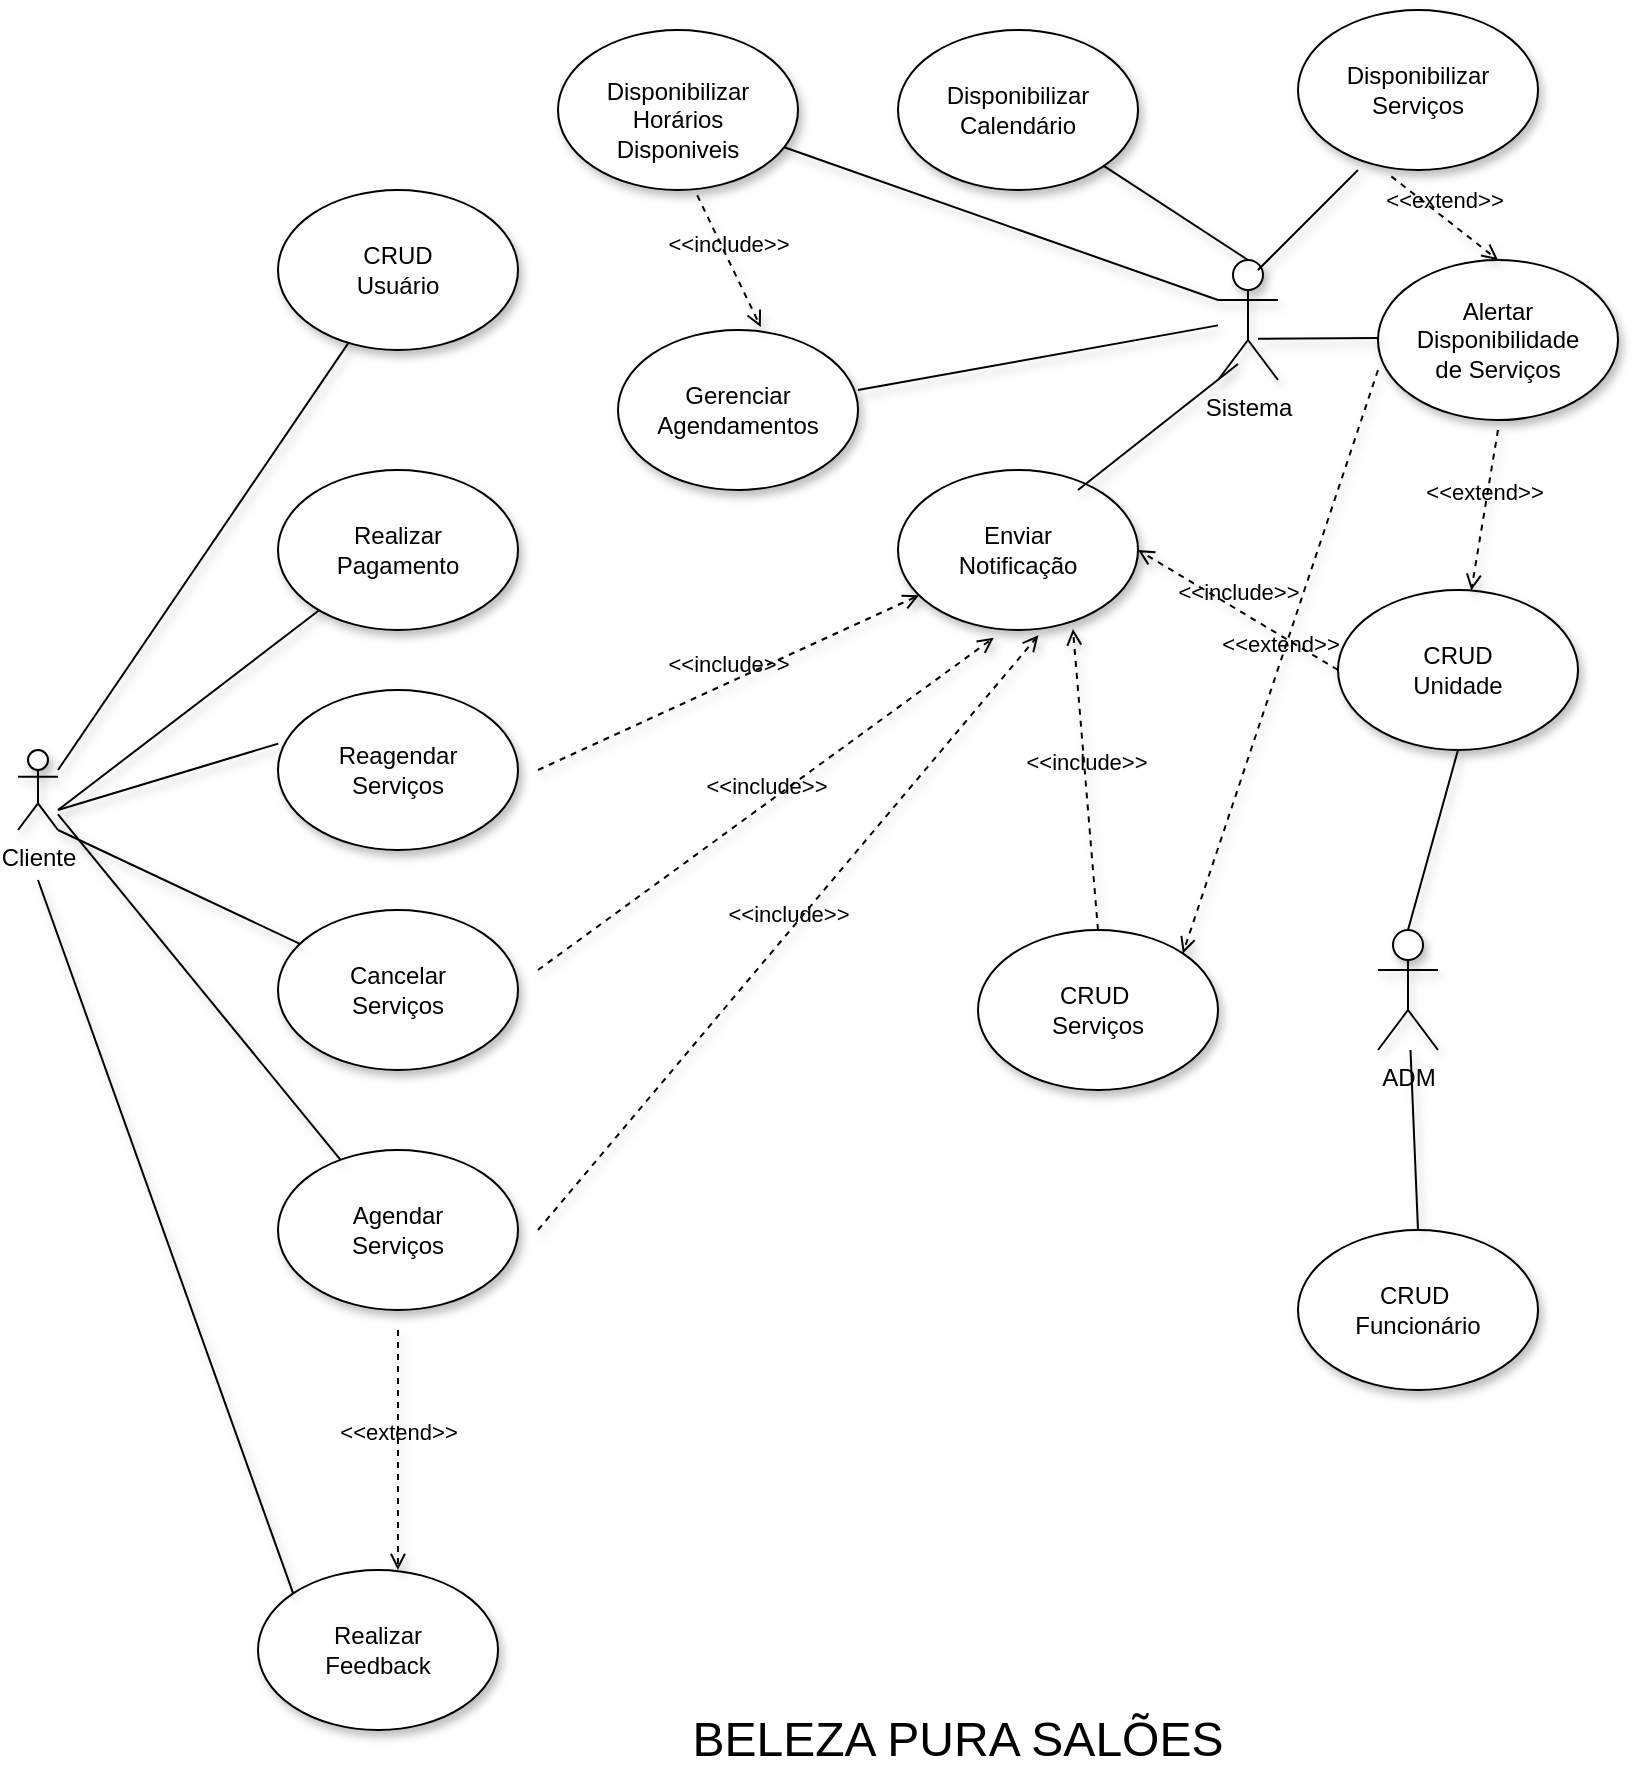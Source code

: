<mxfile version="26.2.9" pages="2">
  <diagram name="Página-1" id="em8bCoAR66-FpL1_pSF8">
    <mxGraphModel dx="2185" dy="1163" grid="1" gridSize="10" guides="1" tooltips="1" connect="1" arrows="1" fold="1" page="1" pageScale="1" pageWidth="827" pageHeight="1169" math="0" shadow="0">
      <root>
        <mxCell id="0" />
        <mxCell id="1" parent="0" />
        <mxCell id="BfpYt8TM3IG0nxU2kt0y-44" value="" style="ellipse;whiteSpace=wrap;html=1;shadow=1;" parent="1" vertex="1">
          <mxGeometry x="480" y="170" width="120" height="80" as="geometry" />
        </mxCell>
        <mxCell id="BfpYt8TM3IG0nxU2kt0y-1" value="Cliente" style="shape=umlActor;verticalLabelPosition=bottom;verticalAlign=top;html=1;outlineConnect=0;shadow=1;" parent="1" vertex="1">
          <mxGeometry x="40" y="530" width="20" height="40" as="geometry" />
        </mxCell>
        <mxCell id="BfpYt8TM3IG0nxU2kt0y-2" value="ADM" style="shape=umlActor;verticalLabelPosition=bottom;verticalAlign=top;html=1;outlineConnect=0;shadow=1;" parent="1" vertex="1">
          <mxGeometry x="720" y="620" width="30" height="60" as="geometry" />
        </mxCell>
        <mxCell id="BfpYt8TM3IG0nxU2kt0y-4" value="" style="ellipse;whiteSpace=wrap;html=1;shadow=1;" parent="1" vertex="1">
          <mxGeometry x="170" y="250" width="120" height="80" as="geometry" />
        </mxCell>
        <mxCell id="BfpYt8TM3IG0nxU2kt0y-5" value="" style="ellipse;whiteSpace=wrap;html=1;shadow=1;" parent="1" vertex="1">
          <mxGeometry x="680" y="770" width="120" height="80" as="geometry" />
        </mxCell>
        <mxCell id="BfpYt8TM3IG0nxU2kt0y-6" value="CRUD Usuário" style="text;html=1;align=center;verticalAlign=middle;whiteSpace=wrap;rounded=0;shadow=1;" parent="1" vertex="1">
          <mxGeometry x="200" y="275" width="60" height="30" as="geometry" />
        </mxCell>
        <mxCell id="BfpYt8TM3IG0nxU2kt0y-7" value="" style="ellipse;whiteSpace=wrap;html=1;shadow=1;" parent="1" vertex="1">
          <mxGeometry x="170" y="390" width="120" height="80" as="geometry" />
        </mxCell>
        <mxCell id="BfpYt8TM3IG0nxU2kt0y-8" value="CRUD&amp;nbsp;&lt;div&gt;Funcionário&lt;/div&gt;" style="text;html=1;align=center;verticalAlign=middle;whiteSpace=wrap;rounded=0;shadow=1;" parent="1" vertex="1">
          <mxGeometry x="710" y="795" width="60" height="30" as="geometry" />
        </mxCell>
        <mxCell id="BfpYt8TM3IG0nxU2kt0y-10" value="" style="ellipse;whiteSpace=wrap;html=1;shadow=1;" parent="1" vertex="1">
          <mxGeometry x="170" y="500" width="120" height="80" as="geometry" />
        </mxCell>
        <mxCell id="BfpYt8TM3IG0nxU2kt0y-11" value="" style="ellipse;whiteSpace=wrap;html=1;shadow=1;" parent="1" vertex="1">
          <mxGeometry x="170" y="730" width="120" height="80" as="geometry" />
        </mxCell>
        <mxCell id="BfpYt8TM3IG0nxU2kt0y-12" value="" style="ellipse;whiteSpace=wrap;html=1;shadow=1;" parent="1" vertex="1">
          <mxGeometry x="480" y="390" width="120" height="80" as="geometry" />
        </mxCell>
        <mxCell id="BfpYt8TM3IG0nxU2kt0y-13" value="" style="ellipse;whiteSpace=wrap;html=1;shadow=1;" parent="1" vertex="1">
          <mxGeometry x="680" y="160" width="120" height="80" as="geometry" />
        </mxCell>
        <mxCell id="BfpYt8TM3IG0nxU2kt0y-14" value="" style="ellipse;whiteSpace=wrap;html=1;shadow=1;" parent="1" vertex="1">
          <mxGeometry x="310" y="170" width="120" height="80" as="geometry" />
        </mxCell>
        <mxCell id="BfpYt8TM3IG0nxU2kt0y-15" value="" style="ellipse;whiteSpace=wrap;html=1;shadow=1;" parent="1" vertex="1">
          <mxGeometry x="720" y="285" width="120" height="80" as="geometry" />
        </mxCell>
        <mxCell id="BfpYt8TM3IG0nxU2kt0y-16" value="" style="ellipse;whiteSpace=wrap;html=1;shadow=1;" parent="1" vertex="1">
          <mxGeometry x="160" y="940" width="120" height="80" as="geometry" />
        </mxCell>
        <mxCell id="BfpYt8TM3IG0nxU2kt0y-17" value="" style="ellipse;whiteSpace=wrap;html=1;shadow=1;" parent="1" vertex="1">
          <mxGeometry x="340" y="320" width="120" height="80" as="geometry" />
        </mxCell>
        <mxCell id="BfpYt8TM3IG0nxU2kt0y-19" value="" style="ellipse;whiteSpace=wrap;html=1;shadow=1;" parent="1" vertex="1">
          <mxGeometry x="170" y="610" width="120" height="80" as="geometry" />
        </mxCell>
        <mxCell id="BfpYt8TM3IG0nxU2kt0y-20" value="Reagendar Serviços" style="text;html=1;align=center;verticalAlign=middle;whiteSpace=wrap;rounded=0;shadow=1;" parent="1" vertex="1">
          <mxGeometry x="200" y="525" width="60" height="30" as="geometry" />
        </mxCell>
        <mxCell id="BfpYt8TM3IG0nxU2kt0y-21" value="Cancelar Serviços" style="text;html=1;align=center;verticalAlign=middle;whiteSpace=wrap;rounded=0;shadow=1;" parent="1" vertex="1">
          <mxGeometry x="200" y="635" width="60" height="30" as="geometry" />
        </mxCell>
        <mxCell id="BfpYt8TM3IG0nxU2kt0y-22" value="Disponibilizar Calendário" style="text;html=1;align=center;verticalAlign=middle;whiteSpace=wrap;rounded=0;shadow=1;" parent="1" vertex="1">
          <mxGeometry x="510" y="195" width="60" height="30" as="geometry" />
        </mxCell>
        <mxCell id="BfpYt8TM3IG0nxU2kt0y-23" value="Realizar Pagamento" style="text;html=1;align=center;verticalAlign=middle;whiteSpace=wrap;rounded=0;shadow=1;" parent="1" vertex="1">
          <mxGeometry x="200" y="415" width="60" height="30" as="geometry" />
        </mxCell>
        <mxCell id="BfpYt8TM3IG0nxU2kt0y-24" value="Realizar Feedback" style="text;html=1;align=center;verticalAlign=middle;whiteSpace=wrap;rounded=0;shadow=1;" parent="1" vertex="1">
          <mxGeometry x="190" y="965" width="60" height="30" as="geometry" />
        </mxCell>
        <mxCell id="BfpYt8TM3IG0nxU2kt0y-25" value="Disponibilizar Serviços" style="text;html=1;align=center;verticalAlign=middle;whiteSpace=wrap;rounded=0;shadow=1;" parent="1" vertex="1">
          <mxGeometry x="710" y="185" width="60" height="30" as="geometry" />
        </mxCell>
        <mxCell id="BfpYt8TM3IG0nxU2kt0y-26" value="Gerenciar Agendamentos" style="text;html=1;align=center;verticalAlign=middle;whiteSpace=wrap;rounded=0;shadow=1;" parent="1" vertex="1">
          <mxGeometry x="370" y="345" width="60" height="30" as="geometry" />
        </mxCell>
        <mxCell id="BfpYt8TM3IG0nxU2kt0y-27" value="Disponibilizar Horários Disponiveis" style="text;html=1;align=center;verticalAlign=middle;whiteSpace=wrap;rounded=0;shadow=1;" parent="1" vertex="1">
          <mxGeometry x="340" y="200" width="60" height="30" as="geometry" />
        </mxCell>
        <mxCell id="BfpYt8TM3IG0nxU2kt0y-28" value="Enviar Notificação" style="text;html=1;align=center;verticalAlign=middle;whiteSpace=wrap;rounded=0;shadow=1;" parent="1" vertex="1">
          <mxGeometry x="510" y="415" width="60" height="30" as="geometry" />
        </mxCell>
        <mxCell id="BfpYt8TM3IG0nxU2kt0y-29" value="Alertar Disponibilidade de Serviços" style="text;html=1;align=center;verticalAlign=middle;whiteSpace=wrap;rounded=0;shadow=1;" parent="1" vertex="1">
          <mxGeometry x="750" y="310" width="60" height="30" as="geometry" />
        </mxCell>
        <mxCell id="BfpYt8TM3IG0nxU2kt0y-31" value="" style="endArrow=none;html=1;rounded=0;shadow=1;" parent="1" target="BfpYt8TM3IG0nxU2kt0y-4" edge="1">
          <mxGeometry width="50" height="50" relative="1" as="geometry">
            <mxPoint x="60" y="540" as="sourcePoint" />
            <mxPoint x="110" y="490" as="targetPoint" />
          </mxGeometry>
        </mxCell>
        <mxCell id="BfpYt8TM3IG0nxU2kt0y-32" value="" style="endArrow=none;html=1;rounded=0;shadow=1;" parent="1" target="BfpYt8TM3IG0nxU2kt0y-7" edge="1">
          <mxGeometry width="50" height="50" relative="1" as="geometry">
            <mxPoint x="60" y="560" as="sourcePoint" />
            <mxPoint x="110" y="510" as="targetPoint" />
          </mxGeometry>
        </mxCell>
        <mxCell id="BfpYt8TM3IG0nxU2kt0y-33" value="" style="endArrow=none;html=1;rounded=0;entryX=0.001;entryY=0.335;entryDx=0;entryDy=0;entryPerimeter=0;shadow=1;" parent="1" target="BfpYt8TM3IG0nxU2kt0y-10" edge="1">
          <mxGeometry width="50" height="50" relative="1" as="geometry">
            <mxPoint x="60" y="560" as="sourcePoint" />
            <mxPoint x="160" y="530" as="targetPoint" />
          </mxGeometry>
        </mxCell>
        <mxCell id="BfpYt8TM3IG0nxU2kt0y-34" value="" style="endArrow=none;html=1;rounded=0;exitX=1;exitY=1;exitDx=0;exitDy=0;exitPerimeter=0;shadow=1;" parent="1" source="BfpYt8TM3IG0nxU2kt0y-1" target="BfpYt8TM3IG0nxU2kt0y-19" edge="1">
          <mxGeometry width="50" height="50" relative="1" as="geometry">
            <mxPoint x="100" y="640" as="sourcePoint" />
            <mxPoint x="150" y="590" as="targetPoint" />
          </mxGeometry>
        </mxCell>
        <mxCell id="BfpYt8TM3IG0nxU2kt0y-35" value="" style="endArrow=none;html=1;rounded=0;shadow=1;" parent="1" source="BfpYt8TM3IG0nxU2kt0y-1" target="BfpYt8TM3IG0nxU2kt0y-11" edge="1">
          <mxGeometry width="50" height="50" relative="1" as="geometry">
            <mxPoint x="100" y="730" as="sourcePoint" />
            <mxPoint x="150" y="680" as="targetPoint" />
          </mxGeometry>
        </mxCell>
        <mxCell id="BfpYt8TM3IG0nxU2kt0y-36" value="" style="endArrow=none;html=1;rounded=0;entryX=0;entryY=0;entryDx=0;entryDy=0;shadow=1;" parent="1" target="BfpYt8TM3IG0nxU2kt0y-16" edge="1">
          <mxGeometry width="50" height="50" relative="1" as="geometry">
            <mxPoint x="50" y="595" as="sourcePoint" />
            <mxPoint x="100" y="715" as="targetPoint" />
          </mxGeometry>
        </mxCell>
        <mxCell id="BfpYt8TM3IG0nxU2kt0y-41" value="" style="endArrow=none;html=1;rounded=0;exitX=0.5;exitY=0;exitDx=0;exitDy=0;shadow=1;" parent="1" source="BfpYt8TM3IG0nxU2kt0y-5" target="BfpYt8TM3IG0nxU2kt0y-2" edge="1">
          <mxGeometry width="50" height="50" relative="1" as="geometry">
            <mxPoint x="1070" y="590" as="sourcePoint" />
            <mxPoint x="1120" y="540" as="targetPoint" />
          </mxGeometry>
        </mxCell>
        <mxCell id="BfpYt8TM3IG0nxU2kt0y-49" value="&amp;lt;&amp;lt;include&amp;gt;&amp;gt;" style="html=1;verticalAlign=bottom;labelBackgroundColor=none;endArrow=open;endFill=0;dashed=1;rounded=0;exitX=0;exitY=0.5;exitDx=0;exitDy=0;entryX=1;entryY=0.5;entryDx=0;entryDy=0;shadow=1;" parent="1" source="BfpYt8TM3IG0nxU2kt0y-57" target="BfpYt8TM3IG0nxU2kt0y-12" edge="1">
          <mxGeometry width="160" relative="1" as="geometry">
            <mxPoint x="770" y="429.82" as="sourcePoint" />
            <mxPoint x="950" y="429.41" as="targetPoint" />
          </mxGeometry>
        </mxCell>
        <mxCell id="BfpYt8TM3IG0nxU2kt0y-50" value="&amp;lt;&amp;lt;include&amp;gt;&amp;gt;" style="html=1;verticalAlign=bottom;labelBackgroundColor=none;endArrow=open;endFill=0;dashed=1;rounded=0;shadow=1;" parent="1" target="BfpYt8TM3IG0nxU2kt0y-12" edge="1">
          <mxGeometry width="160" relative="1" as="geometry">
            <mxPoint x="300" y="540" as="sourcePoint" />
            <mxPoint x="460" y="540" as="targetPoint" />
          </mxGeometry>
        </mxCell>
        <mxCell id="BfpYt8TM3IG0nxU2kt0y-51" value="&amp;lt;&amp;lt;include&amp;gt;&amp;gt;" style="html=1;verticalAlign=bottom;labelBackgroundColor=none;endArrow=open;endFill=0;dashed=1;rounded=0;entryX=0.399;entryY=1.048;entryDx=0;entryDy=0;entryPerimeter=0;shadow=1;" parent="1" target="BfpYt8TM3IG0nxU2kt0y-12" edge="1">
          <mxGeometry width="160" relative="1" as="geometry">
            <mxPoint x="300" y="640" as="sourcePoint" />
            <mxPoint x="540" y="480" as="targetPoint" />
          </mxGeometry>
        </mxCell>
        <mxCell id="BfpYt8TM3IG0nxU2kt0y-9" value="Agendar Serviços" style="text;html=1;align=center;verticalAlign=middle;whiteSpace=wrap;rounded=0;shadow=1;" parent="1" vertex="1">
          <mxGeometry x="200" y="755" width="60" height="30" as="geometry" />
        </mxCell>
        <mxCell id="BfpYt8TM3IG0nxU2kt0y-52" value="&amp;lt;&amp;lt;include&amp;gt;&amp;gt;" style="html=1;verticalAlign=bottom;labelBackgroundColor=none;endArrow=open;endFill=0;dashed=1;rounded=0;entryX=0.585;entryY=1.033;entryDx=0;entryDy=0;entryPerimeter=0;shadow=1;" parent="1" target="BfpYt8TM3IG0nxU2kt0y-12" edge="1">
          <mxGeometry width="160" relative="1" as="geometry">
            <mxPoint x="300" y="770" as="sourcePoint" />
            <mxPoint x="460" y="770" as="targetPoint" />
          </mxGeometry>
        </mxCell>
        <mxCell id="BfpYt8TM3IG0nxU2kt0y-53" value="&amp;lt;&amp;lt;extend&amp;gt;&amp;gt;" style="html=1;verticalAlign=bottom;labelBackgroundColor=none;endArrow=open;endFill=0;dashed=1;rounded=0;entryX=0.583;entryY=0;entryDx=0;entryDy=0;entryPerimeter=0;shadow=1;" parent="1" target="BfpYt8TM3IG0nxU2kt0y-16" edge="1">
          <mxGeometry width="160" relative="1" as="geometry">
            <mxPoint x="230" y="820" as="sourcePoint" />
            <mxPoint x="230" y="930" as="targetPoint" />
          </mxGeometry>
        </mxCell>
        <mxCell id="BfpYt8TM3IG0nxU2kt0y-54" value="&amp;lt;&amp;lt;extend&amp;gt;&amp;gt;" style="html=1;verticalAlign=bottom;labelBackgroundColor=none;endArrow=open;endFill=0;dashed=1;rounded=0;entryX=0.5;entryY=0;entryDx=0;entryDy=0;exitX=0.389;exitY=1.04;exitDx=0;exitDy=0;exitPerimeter=0;shadow=1;" parent="1" source="BfpYt8TM3IG0nxU2kt0y-13" target="BfpYt8TM3IG0nxU2kt0y-15" edge="1">
          <mxGeometry width="160" relative="1" as="geometry">
            <mxPoint x="810" y="410" as="sourcePoint" />
            <mxPoint x="970" y="410" as="targetPoint" />
          </mxGeometry>
        </mxCell>
        <mxCell id="BfpYt8TM3IG0nxU2kt0y-56" value="Sistema" style="shape=umlActor;verticalLabelPosition=bottom;verticalAlign=top;html=1;outlineConnect=0;shadow=1;" parent="1" vertex="1">
          <mxGeometry x="640" y="285" width="30" height="60" as="geometry" />
        </mxCell>
        <mxCell id="BfpYt8TM3IG0nxU2kt0y-57" value="" style="ellipse;whiteSpace=wrap;html=1;shadow=1;" parent="1" vertex="1">
          <mxGeometry x="700" y="450" width="120" height="80" as="geometry" />
        </mxCell>
        <mxCell id="BfpYt8TM3IG0nxU2kt0y-58" value="CRUD Unidade" style="text;html=1;align=center;verticalAlign=middle;whiteSpace=wrap;rounded=0;shadow=1;" parent="1" vertex="1">
          <mxGeometry x="730" y="475" width="60" height="30" as="geometry" />
        </mxCell>
        <mxCell id="BfpYt8TM3IG0nxU2kt0y-66" value="" style="endArrow=none;html=1;rounded=0;entryX=0.5;entryY=1;entryDx=0;entryDy=0;exitX=0.5;exitY=0;exitDx=0;exitDy=0;exitPerimeter=0;shadow=1;" parent="1" source="BfpYt8TM3IG0nxU2kt0y-2" target="BfpYt8TM3IG0nxU2kt0y-57" edge="1">
          <mxGeometry width="50" height="50" relative="1" as="geometry">
            <mxPoint x="1050" y="465" as="sourcePoint" />
            <mxPoint x="1100" y="415" as="targetPoint" />
          </mxGeometry>
        </mxCell>
        <mxCell id="BfpYt8TM3IG0nxU2kt0y-67" value="&amp;lt;&amp;lt;extend&amp;gt;&amp;gt;" style="html=1;verticalAlign=bottom;labelBackgroundColor=none;endArrow=open;endFill=0;dashed=1;rounded=0;shadow=1;" parent="1" target="BfpYt8TM3IG0nxU2kt0y-57" edge="1">
          <mxGeometry width="160" relative="1" as="geometry">
            <mxPoint x="780" y="370" as="sourcePoint" />
            <mxPoint x="842.43" y="213.28" as="targetPoint" />
          </mxGeometry>
        </mxCell>
        <mxCell id="BfpYt8TM3IG0nxU2kt0y-68" value="&amp;lt;&amp;lt;include&amp;gt;&amp;gt;" style="html=1;verticalAlign=bottom;labelBackgroundColor=none;endArrow=open;endFill=0;dashed=1;rounded=0;entryX=0.595;entryY=-0.018;entryDx=0;entryDy=0;entryPerimeter=0;exitX=0.58;exitY=1.033;exitDx=0;exitDy=0;exitPerimeter=0;shadow=1;" parent="1" source="BfpYt8TM3IG0nxU2kt0y-14" target="BfpYt8TM3IG0nxU2kt0y-17" edge="1">
          <mxGeometry width="160" relative="1" as="geometry">
            <mxPoint x="333" y="303.82" as="sourcePoint" />
            <mxPoint x="493" y="303.82" as="targetPoint" />
          </mxGeometry>
        </mxCell>
        <mxCell id="BfpYt8TM3IG0nxU2kt0y-71" value="" style="endArrow=none;html=1;rounded=0;shadow=1;" parent="1" edge="1">
          <mxGeometry width="50" height="50" relative="1" as="geometry">
            <mxPoint x="570" y="400" as="sourcePoint" />
            <mxPoint x="650" y="337" as="targetPoint" />
          </mxGeometry>
        </mxCell>
        <mxCell id="BfpYt8TM3IG0nxU2kt0y-72" value="" style="endArrow=none;html=1;rounded=0;shadow=1;" parent="1" target="BfpYt8TM3IG0nxU2kt0y-56" edge="1">
          <mxGeometry width="50" height="50" relative="1" as="geometry">
            <mxPoint x="460" y="350" as="sourcePoint" />
            <mxPoint x="510" y="300" as="targetPoint" />
          </mxGeometry>
        </mxCell>
        <mxCell id="BfpYt8TM3IG0nxU2kt0y-73" value="" style="endArrow=none;html=1;rounded=0;entryX=0;entryY=0.333;entryDx=0;entryDy=0;entryPerimeter=0;shadow=1;" parent="1" source="BfpYt8TM3IG0nxU2kt0y-14" target="BfpYt8TM3IG0nxU2kt0y-56" edge="1">
          <mxGeometry width="50" height="50" relative="1" as="geometry">
            <mxPoint x="490" y="320" as="sourcePoint" />
            <mxPoint x="540" y="270" as="targetPoint" />
          </mxGeometry>
        </mxCell>
        <mxCell id="BfpYt8TM3IG0nxU2kt0y-74" value="" style="endArrow=none;html=1;rounded=0;entryX=0.5;entryY=0;entryDx=0;entryDy=0;entryPerimeter=0;shadow=1;" parent="1" source="BfpYt8TM3IG0nxU2kt0y-44" target="BfpYt8TM3IG0nxU2kt0y-56" edge="1">
          <mxGeometry width="50" height="50" relative="1" as="geometry">
            <mxPoint x="620" y="280" as="sourcePoint" />
            <mxPoint x="670" y="230" as="targetPoint" />
          </mxGeometry>
        </mxCell>
        <mxCell id="BfpYt8TM3IG0nxU2kt0y-76" value="" style="endArrow=none;html=1;rounded=0;shadow=1;" parent="1" edge="1">
          <mxGeometry width="50" height="50" relative="1" as="geometry">
            <mxPoint x="660" y="290" as="sourcePoint" />
            <mxPoint x="710" y="240" as="targetPoint" />
          </mxGeometry>
        </mxCell>
        <mxCell id="BfpYt8TM3IG0nxU2kt0y-77" value="" style="endArrow=none;html=1;rounded=0;shadow=1;" parent="1" edge="1">
          <mxGeometry width="50" height="50" relative="1" as="geometry">
            <mxPoint x="660" y="324.41" as="sourcePoint" />
            <mxPoint x="720" y="324" as="targetPoint" />
          </mxGeometry>
        </mxCell>
        <mxCell id="BfpYt8TM3IG0nxU2kt0y-78" value="&lt;font style=&quot;font-size: 24px;&quot;&gt;BELEZA PURA SALÕES&lt;/font&gt;" style="text;html=1;align=center;verticalAlign=middle;whiteSpace=wrap;rounded=0;shadow=1;" parent="1" vertex="1">
          <mxGeometry x="320" y="1010" width="380" height="30" as="geometry" />
        </mxCell>
        <mxCell id="iW7gtIt4JfzJg5fP2v9a-1" value="" style="ellipse;whiteSpace=wrap;html=1;shadow=1;" parent="1" vertex="1">
          <mxGeometry x="520" y="620" width="120" height="80" as="geometry" />
        </mxCell>
        <mxCell id="iW7gtIt4JfzJg5fP2v9a-2" value="CRUD&amp;nbsp;&lt;div&gt;Serviços&lt;/div&gt;" style="text;html=1;align=center;verticalAlign=middle;whiteSpace=wrap;rounded=0;shadow=1;" parent="1" vertex="1">
          <mxGeometry x="550" y="645" width="60" height="30" as="geometry" />
        </mxCell>
        <mxCell id="iW7gtIt4JfzJg5fP2v9a-3" value="&amp;lt;&amp;lt;include&amp;gt;&amp;gt;" style="html=1;verticalAlign=bottom;labelBackgroundColor=none;endArrow=open;endFill=0;dashed=1;rounded=0;entryX=0.729;entryY=0.994;entryDx=0;entryDy=0;entryPerimeter=0;exitX=0.5;exitY=0;exitDx=0;exitDy=0;shadow=1;" parent="1" source="iW7gtIt4JfzJg5fP2v9a-1" target="BfpYt8TM3IG0nxU2kt0y-12" edge="1">
          <mxGeometry width="160" relative="1" as="geometry">
            <mxPoint x="540" y="590" as="sourcePoint" />
            <mxPoint x="700" y="590" as="targetPoint" />
          </mxGeometry>
        </mxCell>
        <mxCell id="iW7gtIt4JfzJg5fP2v9a-7" value="&amp;lt;&amp;lt;extend&amp;gt;&amp;gt;" style="html=1;verticalAlign=bottom;labelBackgroundColor=none;endArrow=open;endFill=0;dashed=1;rounded=0;entryX=1;entryY=0;entryDx=0;entryDy=0;exitX=0;exitY=0.688;exitDx=0;exitDy=0;exitPerimeter=0;shadow=1;" parent="1" source="BfpYt8TM3IG0nxU2kt0y-15" target="iW7gtIt4JfzJg5fP2v9a-1" edge="1">
          <mxGeometry width="160" relative="1" as="geometry">
            <mxPoint x="520" y="580" as="sourcePoint" />
            <mxPoint x="680" y="580" as="targetPoint" />
          </mxGeometry>
        </mxCell>
      </root>
    </mxGraphModel>
  </diagram>
  <diagram id="2NFIqzlH5z3LX5eB1szg" name="Página-2">
    <mxGraphModel grid="1" page="1" gridSize="10" guides="1" tooltips="1" connect="1" arrows="1" fold="1" pageScale="1" pageWidth="827" pageHeight="1169" math="0" shadow="0">
      <root>
        <mxCell id="0" />
        <mxCell id="1" parent="0" />
        <mxCell id="JHrTQSLoDeQgx_Ya3k70-1" value="Serviço" style="swimlane;fontStyle=1;align=center;verticalAlign=top;childLayout=stackLayout;horizontal=1;startSize=26;horizontalStack=0;resizeParent=1;resizeParentMax=0;resizeLast=0;collapsible=1;marginBottom=0;whiteSpace=wrap;html=1;" vertex="1" parent="1">
          <mxGeometry x="340" y="-240" width="160" height="144" as="geometry" />
        </mxCell>
        <mxCell id="JHrTQSLoDeQgx_Ya3k70-2" value="+ ID&lt;br&gt;+Nome&lt;br&gt;+ descrição&lt;br&gt;+ duração&lt;br&gt;+ preço" style="text;strokeColor=none;fillColor=none;align=left;verticalAlign=top;spacingLeft=4;spacingRight=4;overflow=hidden;rotatable=0;points=[[0,0.5],[1,0.5]];portConstraint=eastwest;whiteSpace=wrap;html=1;" vertex="1" parent="JHrTQSLoDeQgx_Ya3k70-1">
          <mxGeometry y="26" width="160" height="84" as="geometry" />
        </mxCell>
        <mxCell id="JHrTQSLoDeQgx_Ya3k70-3" value="" style="line;strokeWidth=1;fillColor=none;align=left;verticalAlign=middle;spacingTop=-1;spacingLeft=3;spacingRight=3;rotatable=0;labelPosition=right;points=[];portConstraint=eastwest;strokeColor=inherit;" vertex="1" parent="JHrTQSLoDeQgx_Ya3k70-1">
          <mxGeometry y="110" width="160" height="8" as="geometry" />
        </mxCell>
        <mxCell id="JHrTQSLoDeQgx_Ya3k70-4" value="+ListarServiços()" style="text;strokeColor=none;fillColor=none;align=left;verticalAlign=top;spacingLeft=4;spacingRight=4;overflow=hidden;rotatable=0;points=[[0,0.5],[1,0.5]];portConstraint=eastwest;whiteSpace=wrap;html=1;" vertex="1" parent="JHrTQSLoDeQgx_Ya3k70-1">
          <mxGeometry y="118" width="160" height="26" as="geometry" />
        </mxCell>
        <mxCell id="JHrTQSLoDeQgx_Ya3k70-5" value="Notificações" style="swimlane;fontStyle=1;align=center;verticalAlign=top;childLayout=stackLayout;horizontal=1;startSize=26;horizontalStack=0;resizeParent=1;resizeParentMax=0;resizeLast=0;collapsible=1;marginBottom=0;whiteSpace=wrap;html=1;" vertex="1" parent="1">
          <mxGeometry x="560" y="-233" width="160" height="130" as="geometry" />
        </mxCell>
        <mxCell id="JHrTQSLoDeQgx_Ya3k70-6" value="+Id&lt;br&gt;+Mensagem&lt;br&gt;+DataEnvio&lt;br&gt;+" style="text;strokeColor=none;fillColor=none;align=left;verticalAlign=top;spacingLeft=4;spacingRight=4;overflow=hidden;rotatable=0;points=[[0,0.5],[1,0.5]];portConstraint=eastwest;whiteSpace=wrap;html=1;" vertex="1" parent="JHrTQSLoDeQgx_Ya3k70-5">
          <mxGeometry y="26" width="160" height="54" as="geometry" />
        </mxCell>
        <mxCell id="JHrTQSLoDeQgx_Ya3k70-7" value="" style="line;strokeWidth=1;fillColor=none;align=left;verticalAlign=middle;spacingTop=-1;spacingLeft=3;spacingRight=3;rotatable=0;labelPosition=right;points=[];portConstraint=eastwest;strokeColor=inherit;" vertex="1" parent="JHrTQSLoDeQgx_Ya3k70-5">
          <mxGeometry y="80" width="160" height="8" as="geometry" />
        </mxCell>
        <mxCell id="JHrTQSLoDeQgx_Ya3k70-8" value="+EnviarNotificações&lt;br&gt;+AlertarDisponibilidade" style="text;strokeColor=none;fillColor=none;align=left;verticalAlign=top;spacingLeft=4;spacingRight=4;overflow=hidden;rotatable=0;points=[[0,0.5],[1,0.5]];portConstraint=eastwest;whiteSpace=wrap;html=1;" vertex="1" parent="JHrTQSLoDeQgx_Ya3k70-5">
          <mxGeometry y="88" width="160" height="42" as="geometry" />
        </mxCell>
        <mxCell id="JHrTQSLoDeQgx_Ya3k70-9" value="Pagamento" style="swimlane;fontStyle=1;align=center;verticalAlign=top;childLayout=stackLayout;horizontal=1;startSize=26;horizontalStack=0;resizeParent=1;resizeParentMax=0;resizeLast=0;collapsible=1;marginBottom=0;whiteSpace=wrap;html=1;" vertex="1" parent="1">
          <mxGeometry x="610" y="261" width="160" height="124" as="geometry" />
        </mxCell>
        <mxCell id="JHrTQSLoDeQgx_Ya3k70-11" value="" style="line;strokeWidth=1;fillColor=none;align=left;verticalAlign=middle;spacingTop=-1;spacingLeft=3;spacingRight=3;rotatable=0;labelPosition=right;points=[];portConstraint=eastwest;strokeColor=inherit;" vertex="1" parent="JHrTQSLoDeQgx_Ya3k70-9">
          <mxGeometry y="26" width="160" height="8" as="geometry" />
        </mxCell>
        <mxCell id="JHrTQSLoDeQgx_Ya3k70-12" value="+RealizarPagamento" style="text;strokeColor=none;fillColor=none;align=left;verticalAlign=top;spacingLeft=4;spacingRight=4;overflow=hidden;rotatable=0;points=[[0,0.5],[1,0.5]];portConstraint=eastwest;whiteSpace=wrap;html=1;" vertex="1" parent="JHrTQSLoDeQgx_Ya3k70-9">
          <mxGeometry y="34" width="160" height="26" as="geometry" />
        </mxCell>
        <mxCell id="JHrTQSLoDeQgx_Ya3k70-10" value="+ ID&lt;br&gt;+ Valor&lt;br&gt;+ FormaPagamento&lt;br&gt;+ StatusPagamento" style="text;strokeColor=none;fillColor=none;align=left;verticalAlign=top;spacingLeft=4;spacingRight=4;overflow=hidden;rotatable=0;points=[[0,0.5],[1,0.5]];portConstraint=eastwest;whiteSpace=wrap;html=1;" vertex="1" parent="JHrTQSLoDeQgx_Ya3k70-9">
          <mxGeometry y="60" width="160" height="64" as="geometry" />
        </mxCell>
        <mxCell id="JHrTQSLoDeQgx_Ya3k70-13" value="Calendário" style="swimlane;fontStyle=1;align=center;verticalAlign=top;childLayout=stackLayout;horizontal=1;startSize=26;horizontalStack=0;resizeParent=1;resizeParentMax=0;resizeLast=0;collapsible=1;marginBottom=0;whiteSpace=wrap;html=1;" vertex="1" parent="1">
          <mxGeometry x="500" y="-440" width="160" height="120" as="geometry" />
        </mxCell>
        <mxCell id="JHrTQSLoDeQgx_Ya3k70-14" value="+ ID&lt;br&gt;+ DatasDisponíveis" style="text;strokeColor=none;fillColor=none;align=left;verticalAlign=top;spacingLeft=4;spacingRight=4;overflow=hidden;rotatable=0;points=[[0,0.5],[1,0.5]];portConstraint=eastwest;whiteSpace=wrap;html=1;" vertex="1" parent="JHrTQSLoDeQgx_Ya3k70-13">
          <mxGeometry y="26" width="160" height="44" as="geometry" />
        </mxCell>
        <mxCell id="JHrTQSLoDeQgx_Ya3k70-15" value="" style="line;strokeWidth=1;fillColor=none;align=left;verticalAlign=middle;spacingTop=-1;spacingLeft=3;spacingRight=3;rotatable=0;labelPosition=right;points=[];portConstraint=eastwest;strokeColor=inherit;" vertex="1" parent="JHrTQSLoDeQgx_Ya3k70-13">
          <mxGeometry y="70" width="160" height="8" as="geometry" />
        </mxCell>
        <mxCell id="JHrTQSLoDeQgx_Ya3k70-16" value="+ MostrarCalendário()&lt;br&gt;+VerificarHorários" style="text;strokeColor=none;fillColor=none;align=left;verticalAlign=top;spacingLeft=4;spacingRight=4;overflow=hidden;rotatable=0;points=[[0,0.5],[1,0.5]];portConstraint=eastwest;whiteSpace=wrap;html=1;" vertex="1" parent="JHrTQSLoDeQgx_Ya3k70-13">
          <mxGeometry y="78" width="160" height="42" as="geometry" />
        </mxCell>
        <mxCell id="JHrTQSLoDeQgx_Ya3k70-17" value="Funcionário" style="swimlane;fontStyle=1;align=center;verticalAlign=top;childLayout=stackLayout;horizontal=1;startSize=26;horizontalStack=0;resizeParent=1;resizeParentMax=0;resizeLast=0;collapsible=1;marginBottom=0;whiteSpace=wrap;html=1;" vertex="1" parent="1">
          <mxGeometry x="290" y="260" width="160" height="150" as="geometry" />
        </mxCell>
        <mxCell id="JHrTQSLoDeQgx_Ya3k70-18" value="+ ID&lt;br&gt;+ nome&lt;br&gt;+ especialidade&lt;br&gt;+ email&lt;br&gt;&lt;div&gt;&lt;br&gt;&lt;/div&gt;" style="text;strokeColor=none;fillColor=none;align=left;verticalAlign=top;spacingLeft=4;spacingRight=4;overflow=hidden;rotatable=0;points=[[0,0.5],[1,0.5]];portConstraint=eastwest;whiteSpace=wrap;html=1;" vertex="1" parent="JHrTQSLoDeQgx_Ya3k70-17">
          <mxGeometry y="26" width="160" height="74" as="geometry" />
        </mxCell>
        <mxCell id="JHrTQSLoDeQgx_Ya3k70-19" value="" style="line;strokeWidth=1;fillColor=none;align=left;verticalAlign=middle;spacingTop=-1;spacingLeft=3;spacingRight=3;rotatable=0;labelPosition=right;points=[];portConstraint=eastwest;strokeColor=inherit;" vertex="1" parent="JHrTQSLoDeQgx_Ya3k70-17">
          <mxGeometry y="100" width="160" height="8" as="geometry" />
        </mxCell>
        <mxCell id="JHrTQSLoDeQgx_Ya3k70-20" value="+ EditarFuncionário()&lt;br&gt;+ ExcluirFuncionário()" style="text;strokeColor=none;fillColor=none;align=left;verticalAlign=top;spacingLeft=4;spacingRight=4;overflow=hidden;rotatable=0;points=[[0,0.5],[1,0.5]];portConstraint=eastwest;whiteSpace=wrap;html=1;" vertex="1" parent="JHrTQSLoDeQgx_Ya3k70-17">
          <mxGeometry y="108" width="160" height="42" as="geometry" />
        </mxCell>
        <mxCell id="JHrTQSLoDeQgx_Ya3k70-21" value="Avaliação" style="swimlane;fontStyle=1;align=center;verticalAlign=top;childLayout=stackLayout;horizontal=1;startSize=26;horizontalStack=0;resizeParent=1;resizeParentMax=0;resizeLast=0;collapsible=1;marginBottom=0;whiteSpace=wrap;html=1;" vertex="1" parent="1">
          <mxGeometry x="60" y="-240" width="160" height="164" as="geometry" />
        </mxCell>
        <mxCell id="JHrTQSLoDeQgx_Ya3k70-22" value="+ Id&lt;br&gt;+ IDserviço&lt;br&gt;+IDusuário&lt;br&gt;+ Nota&lt;br&gt;+ Comentário" style="text;strokeColor=none;fillColor=none;align=left;verticalAlign=top;spacingLeft=4;spacingRight=4;overflow=hidden;rotatable=0;points=[[0,0.5],[1,0.5]];portConstraint=eastwest;whiteSpace=wrap;html=1;" vertex="1" parent="JHrTQSLoDeQgx_Ya3k70-21">
          <mxGeometry y="26" width="160" height="104" as="geometry" />
        </mxCell>
        <mxCell id="JHrTQSLoDeQgx_Ya3k70-23" value="" style="line;strokeWidth=1;fillColor=none;align=left;verticalAlign=middle;spacingTop=-1;spacingLeft=3;spacingRight=3;rotatable=0;labelPosition=right;points=[];portConstraint=eastwest;strokeColor=inherit;" vertex="1" parent="JHrTQSLoDeQgx_Ya3k70-21">
          <mxGeometry y="130" width="160" height="8" as="geometry" />
        </mxCell>
        <mxCell id="JHrTQSLoDeQgx_Ya3k70-24" value="+ EnviarAvaliação()" style="text;strokeColor=none;fillColor=none;align=left;verticalAlign=top;spacingLeft=4;spacingRight=4;overflow=hidden;rotatable=0;points=[[0,0.5],[1,0.5]];portConstraint=eastwest;whiteSpace=wrap;html=1;" vertex="1" parent="JHrTQSLoDeQgx_Ya3k70-21">
          <mxGeometry y="138" width="160" height="26" as="geometry" />
        </mxCell>
        <mxCell id="JHrTQSLoDeQgx_Ya3k70-25" value="Agendamento" style="swimlane;fontStyle=1;align=center;verticalAlign=top;childLayout=stackLayout;horizontal=1;startSize=26;horizontalStack=0;resizeParent=1;resizeParentMax=0;resizeLast=0;collapsible=1;marginBottom=0;whiteSpace=wrap;html=1;" vertex="1" parent="1">
          <mxGeometry x="470" y="-18" width="160" height="200" as="geometry" />
        </mxCell>
        <mxCell id="JHrTQSLoDeQgx_Ya3k70-26" value="+ ID&lt;br&gt;+ data&lt;br&gt;+ Horário&lt;br&gt;+ status&lt;br&gt;+ IDusuário&lt;br&gt;+ IDusuário&lt;br&gt;+ IDserviço" style="text;strokeColor=none;fillColor=none;align=left;verticalAlign=top;spacingLeft=4;spacingRight=4;overflow=hidden;rotatable=0;points=[[0,0.5],[1,0.5]];portConstraint=eastwest;whiteSpace=wrap;html=1;" vertex="1" parent="JHrTQSLoDeQgx_Ya3k70-25">
          <mxGeometry y="26" width="160" height="114" as="geometry" />
        </mxCell>
        <mxCell id="JHrTQSLoDeQgx_Ya3k70-27" value="" style="line;strokeWidth=1;fillColor=none;align=left;verticalAlign=middle;spacingTop=-1;spacingLeft=3;spacingRight=3;rotatable=0;labelPosition=right;points=[];portConstraint=eastwest;strokeColor=inherit;" vertex="1" parent="JHrTQSLoDeQgx_Ya3k70-25">
          <mxGeometry y="140" width="160" height="8" as="geometry" />
        </mxCell>
        <mxCell id="JHrTQSLoDeQgx_Ya3k70-28" value="+ Agendar()&lt;br&gt;+ Cancelar()&lt;br&gt;+ reagendar()" style="text;strokeColor=none;fillColor=none;align=left;verticalAlign=top;spacingLeft=4;spacingRight=4;overflow=hidden;rotatable=0;points=[[0,0.5],[1,0.5]];portConstraint=eastwest;whiteSpace=wrap;html=1;" vertex="1" parent="JHrTQSLoDeQgx_Ya3k70-25">
          <mxGeometry y="148" width="160" height="52" as="geometry" />
        </mxCell>
        <mxCell id="JHrTQSLoDeQgx_Ya3k70-29" value="Usuário" style="swimlane;fontStyle=1;align=center;verticalAlign=top;childLayout=stackLayout;horizontal=1;startSize=26;horizontalStack=0;resizeParent=1;resizeParentMax=0;resizeLast=0;collapsible=1;marginBottom=0;whiteSpace=wrap;html=1;" vertex="1" parent="1">
          <mxGeometry x="160" y="-10" width="160" height="190" as="geometry" />
        </mxCell>
        <mxCell id="JHrTQSLoDeQgx_Ya3k70-30" value="+ ID&lt;br&gt;+ nome&lt;br&gt;+ email&lt;br&gt;+ senha&lt;br&gt;+ telefone" style="text;strokeColor=none;fillColor=none;align=left;verticalAlign=top;spacingLeft=4;spacingRight=4;overflow=hidden;rotatable=0;points=[[0,0.5],[1,0.5]];portConstraint=eastwest;whiteSpace=wrap;html=1;" vertex="1" parent="JHrTQSLoDeQgx_Ya3k70-29">
          <mxGeometry y="26" width="160" height="94" as="geometry" />
        </mxCell>
        <mxCell id="JHrTQSLoDeQgx_Ya3k70-31" value="" style="line;strokeWidth=1;fillColor=none;align=left;verticalAlign=middle;spacingTop=-1;spacingLeft=3;spacingRight=3;rotatable=0;labelPosition=right;points=[];portConstraint=eastwest;strokeColor=inherit;" vertex="1" parent="JHrTQSLoDeQgx_Ya3k70-29">
          <mxGeometry y="120" width="160" height="8" as="geometry" />
        </mxCell>
        <mxCell id="JHrTQSLoDeQgx_Ya3k70-32" value="+ CriarConta()&lt;br&gt;+ EditarConta()&lt;br&gt;+ excluirConta()" style="text;strokeColor=none;fillColor=none;align=left;verticalAlign=top;spacingLeft=4;spacingRight=4;overflow=hidden;rotatable=0;points=[[0,0.5],[1,0.5]];portConstraint=eastwest;whiteSpace=wrap;html=1;" vertex="1" parent="JHrTQSLoDeQgx_Ya3k70-29">
          <mxGeometry y="128" width="160" height="62" as="geometry" />
        </mxCell>
        <mxCell id="ui65ANUPaOKrCbyw5y9L-1" value="Cliente" style="swimlane;fontStyle=1;align=center;verticalAlign=top;childLayout=stackLayout;horizontal=1;startSize=26;horizontalStack=0;resizeParent=1;resizeParentMax=0;resizeLast=0;collapsible=1;marginBottom=0;whiteSpace=wrap;html=1;" vertex="1" parent="1">
          <mxGeometry x="20" y="260" width="160" height="118" as="geometry" />
        </mxCell>
        <mxCell id="ui65ANUPaOKrCbyw5y9L-2" value="+ IdCliente&lt;br&gt;+ Nome&lt;br&gt;+email&lt;br&gt;+ senha&lt;br&gt;+ telefone" style="text;strokeColor=none;fillColor=none;align=left;verticalAlign=top;spacingLeft=4;spacingRight=4;overflow=hidden;rotatable=0;points=[[0,0.5],[1,0.5]];portConstraint=eastwest;whiteSpace=wrap;html=1;" vertex="1" parent="ui65ANUPaOKrCbyw5y9L-1">
          <mxGeometry y="26" width="160" height="84" as="geometry" />
        </mxCell>
        <mxCell id="ui65ANUPaOKrCbyw5y9L-3" value="" style="line;strokeWidth=1;fillColor=none;align=left;verticalAlign=middle;spacingTop=-1;spacingLeft=3;spacingRight=3;rotatable=0;labelPosition=right;points=[];portConstraint=eastwest;strokeColor=inherit;" vertex="1" parent="ui65ANUPaOKrCbyw5y9L-1">
          <mxGeometry y="110" width="160" height="8" as="geometry" />
        </mxCell>
        <mxCell id="ui65ANUPaOKrCbyw5y9L-5" value="" style="edgeStyle=elbowEdgeStyle;elbow=vertical;endArrow=classic;html=1;curved=0;rounded=0;endSize=8;startSize=8;" edge="1" parent="1">
          <mxGeometry width="50" height="50" relative="1" as="geometry">
            <mxPoint x="380" y="260" as="sourcePoint" />
            <mxPoint x="280" y="190" as="targetPoint" />
          </mxGeometry>
        </mxCell>
        <mxCell id="ui65ANUPaOKrCbyw5y9L-6" value="" style="edgeStyle=elbowEdgeStyle;elbow=vertical;endArrow=classic;html=1;curved=0;rounded=0;endSize=8;startSize=8;" edge="1" parent="1">
          <mxGeometry width="50" height="50" relative="1" as="geometry">
            <mxPoint x="100" y="260" as="sourcePoint" />
            <mxPoint x="200" y="190" as="targetPoint" />
          </mxGeometry>
        </mxCell>
        <mxCell id="ui65ANUPaOKrCbyw5y9L-9" value="" style="endArrow=none;dashed=1;html=1;dashPattern=1 3;strokeWidth=2;rounded=0;entryX=-0.012;entryY=0.632;entryDx=0;entryDy=0;entryPerimeter=0;" edge="1" parent="1" target="JHrTQSLoDeQgx_Ya3k70-26">
          <mxGeometry width="50" height="50" relative="1" as="geometry">
            <mxPoint x="320" y="80" as="sourcePoint" />
            <mxPoint x="370" y="30" as="targetPoint" />
          </mxGeometry>
        </mxCell>
        <mxCell id="ui65ANUPaOKrCbyw5y9L-11" value="1" style="text;html=1;align=center;verticalAlign=middle;whiteSpace=wrap;rounded=0;" vertex="1" parent="1">
          <mxGeometry x="300" y="50" width="60" height="30" as="geometry" />
        </mxCell>
        <mxCell id="ui65ANUPaOKrCbyw5y9L-13" value="*" style="text;html=1;align=center;verticalAlign=middle;whiteSpace=wrap;rounded=0;" vertex="1" parent="1">
          <mxGeometry x="410" y="45" width="90" height="40" as="geometry" />
        </mxCell>
        <mxCell id="ui65ANUPaOKrCbyw5y9L-14" value="" style="endArrow=none;dashed=1;html=1;dashPattern=1 3;strokeWidth=2;rounded=0;entryX=0.222;entryY=1.059;entryDx=0;entryDy=0;entryPerimeter=0;" edge="1" parent="1" target="JHrTQSLoDeQgx_Ya3k70-28">
          <mxGeometry width="50" height="50" relative="1" as="geometry">
            <mxPoint x="450" y="260" as="sourcePoint" />
            <mxPoint x="500" y="210" as="targetPoint" />
          </mxGeometry>
        </mxCell>
        <mxCell id="ui65ANUPaOKrCbyw5y9L-16" value="1" style="text;html=1;align=center;verticalAlign=middle;whiteSpace=wrap;rounded=0;" vertex="1" parent="1">
          <mxGeometry x="440" y="260" width="60" height="30" as="geometry" />
        </mxCell>
        <mxCell id="ui65ANUPaOKrCbyw5y9L-17" value="*" style="text;html=1;align=center;verticalAlign=middle;whiteSpace=wrap;rounded=0;" vertex="1" parent="1">
          <mxGeometry x="440" y="140" width="140" height="120" as="geometry" />
        </mxCell>
        <mxCell id="ui65ANUPaOKrCbyw5y9L-18" value="" style="endArrow=none;dashed=1;html=1;dashPattern=1 3;strokeWidth=2;rounded=0;entryX=1.006;entryY=1.075;entryDx=0;entryDy=0;entryPerimeter=0;" edge="1" parent="1" target="JHrTQSLoDeQgx_Ya3k70-24">
          <mxGeometry width="50" height="50" relative="1" as="geometry">
            <mxPoint x="320" y="-10" as="sourcePoint" />
            <mxPoint x="370" y="-60" as="targetPoint" />
          </mxGeometry>
        </mxCell>
        <mxCell id="ui65ANUPaOKrCbyw5y9L-19" value="1" style="text;html=1;align=center;verticalAlign=middle;whiteSpace=wrap;rounded=0;" vertex="1" parent="1">
          <mxGeometry x="300" y="-40" width="60" height="30" as="geometry" />
        </mxCell>
        <mxCell id="ui65ANUPaOKrCbyw5y9L-20" value="*" style="text;html=1;align=center;verticalAlign=middle;whiteSpace=wrap;rounded=0;" vertex="1" parent="1">
          <mxGeometry x="190" y="-110" width="90" height="50" as="geometry" />
        </mxCell>
        <mxCell id="ui65ANUPaOKrCbyw5y9L-21" value="" style="endArrow=none;dashed=1;html=1;dashPattern=1 3;strokeWidth=2;rounded=0;entryX=0;entryY=0.5;entryDx=0;entryDy=0;" edge="1" parent="1" target="JHrTQSLoDeQgx_Ya3k70-2">
          <mxGeometry width="50" height="50" relative="1" as="geometry">
            <mxPoint x="220" y="-170" as="sourcePoint" />
            <mxPoint x="330" y="-180" as="targetPoint" />
          </mxGeometry>
        </mxCell>
        <mxCell id="ui65ANUPaOKrCbyw5y9L-22" value="*" style="text;html=1;align=center;verticalAlign=middle;whiteSpace=wrap;rounded=0;" vertex="1" parent="1">
          <mxGeometry x="200" y="-200" width="60" height="30" as="geometry" />
        </mxCell>
        <mxCell id="ui65ANUPaOKrCbyw5y9L-23" value="1" style="text;html=1;align=center;verticalAlign=middle;whiteSpace=wrap;rounded=0;" vertex="1" parent="1">
          <mxGeometry x="290" y="-200" width="60" height="30" as="geometry" />
        </mxCell>
        <mxCell id="ui65ANUPaOKrCbyw5y9L-24" value="" style="endArrow=none;dashed=1;html=1;dashPattern=1 3;strokeWidth=2;rounded=0;entryX=-0.005;entryY=1.022;entryDx=0;entryDy=0;entryPerimeter=0;" edge="1" parent="1" target="JHrTQSLoDeQgx_Ya3k70-8">
          <mxGeometry width="50" height="50" relative="1" as="geometry">
            <mxPoint x="540" y="-20" as="sourcePoint" />
            <mxPoint x="590" y="-70" as="targetPoint" />
          </mxGeometry>
        </mxCell>
        <mxCell id="ui65ANUPaOKrCbyw5y9L-25" value="*" style="text;html=1;align=center;verticalAlign=middle;whiteSpace=wrap;rounded=0;" vertex="1" parent="1">
          <mxGeometry x="520" y="-40" width="60" height="30" as="geometry" />
        </mxCell>
        <mxCell id="ui65ANUPaOKrCbyw5y9L-26" value="*" style="text;html=1;align=center;verticalAlign=middle;whiteSpace=wrap;rounded=0;" vertex="1" parent="1">
          <mxGeometry x="540" y="-106" width="60" height="30" as="geometry" />
        </mxCell>
        <mxCell id="ui65ANUPaOKrCbyw5y9L-29" value="" style="endArrow=none;dashed=1;html=1;dashPattern=1 3;strokeWidth=2;rounded=0;exitX=0.507;exitY=1.02;exitDx=0;exitDy=0;exitPerimeter=0;" edge="1" parent="1" source="JHrTQSLoDeQgx_Ya3k70-4">
          <mxGeometry width="50" height="50" relative="1" as="geometry">
            <mxPoint x="420" y="32" as="sourcePoint" />
            <mxPoint x="470" y="-18" as="targetPoint" />
          </mxGeometry>
        </mxCell>
        <mxCell id="ui65ANUPaOKrCbyw5y9L-35" value="" style="endArrow=diamondThin;endFill=1;endSize=24;html=1;rounded=0;entryX=1.004;entryY=1.076;entryDx=0;entryDy=0;entryPerimeter=0;" edge="1" parent="1" target="JHrTQSLoDeQgx_Ya3k70-28">
          <mxGeometry width="160" relative="1" as="geometry">
            <mxPoint x="700" y="260" as="sourcePoint" />
            <mxPoint x="640" y="190" as="targetPoint" />
          </mxGeometry>
        </mxCell>
        <mxCell id="ui65ANUPaOKrCbyw5y9L-36" value="" style="endArrow=none;dashed=1;html=1;dashPattern=1 3;strokeWidth=2;rounded=0;entryX=-0.014;entryY=0.995;entryDx=0;entryDy=0;entryPerimeter=0;" edge="1" parent="1" target="JHrTQSLoDeQgx_Ya3k70-16">
          <mxGeometry width="50" height="50" relative="1" as="geometry">
            <mxPoint x="470" y="-240" as="sourcePoint" />
            <mxPoint x="520" y="-290" as="targetPoint" />
          </mxGeometry>
        </mxCell>
        <mxCell id="ui65ANUPaOKrCbyw5y9L-37" value="&lt;span style=&quot;font-size: 48px;&quot;&gt;Beleza Pura Salões&lt;br&gt;-DIAGRAMA DE CLASSE-&lt;/span&gt;" style="text;html=1;align=center;verticalAlign=middle;whiteSpace=wrap;rounded=0;" vertex="1" parent="1">
          <mxGeometry x="110" y="-610" width="590" height="130" as="geometry" />
        </mxCell>
      </root>
    </mxGraphModel>
  </diagram>
</mxfile>

